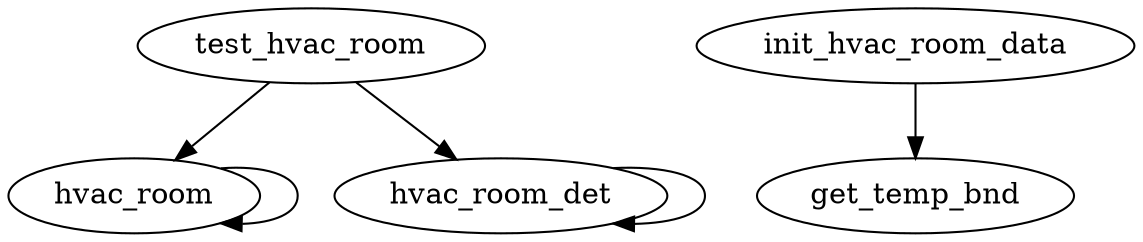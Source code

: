 /* Created by mdot for Matlab */
digraph m2html {
  hvac_room -> hvac_room;
  hvac_room_det -> hvac_room_det;
  init_hvac_room_data -> get_temp_bnd;
  test_hvac_room -> hvac_room;
  test_hvac_room -> hvac_room_det;

  get_temp_bnd [URL="get_temp_bnd.html"];
  hvac_room [URL="hvac_room.html"];
  hvac_room_det [URL="hvac_room_det.html"];
  init_hvac_room_data [URL="init_hvac_room_data.html"];
  test_hvac_room [URL="test_hvac_room.html"];
}